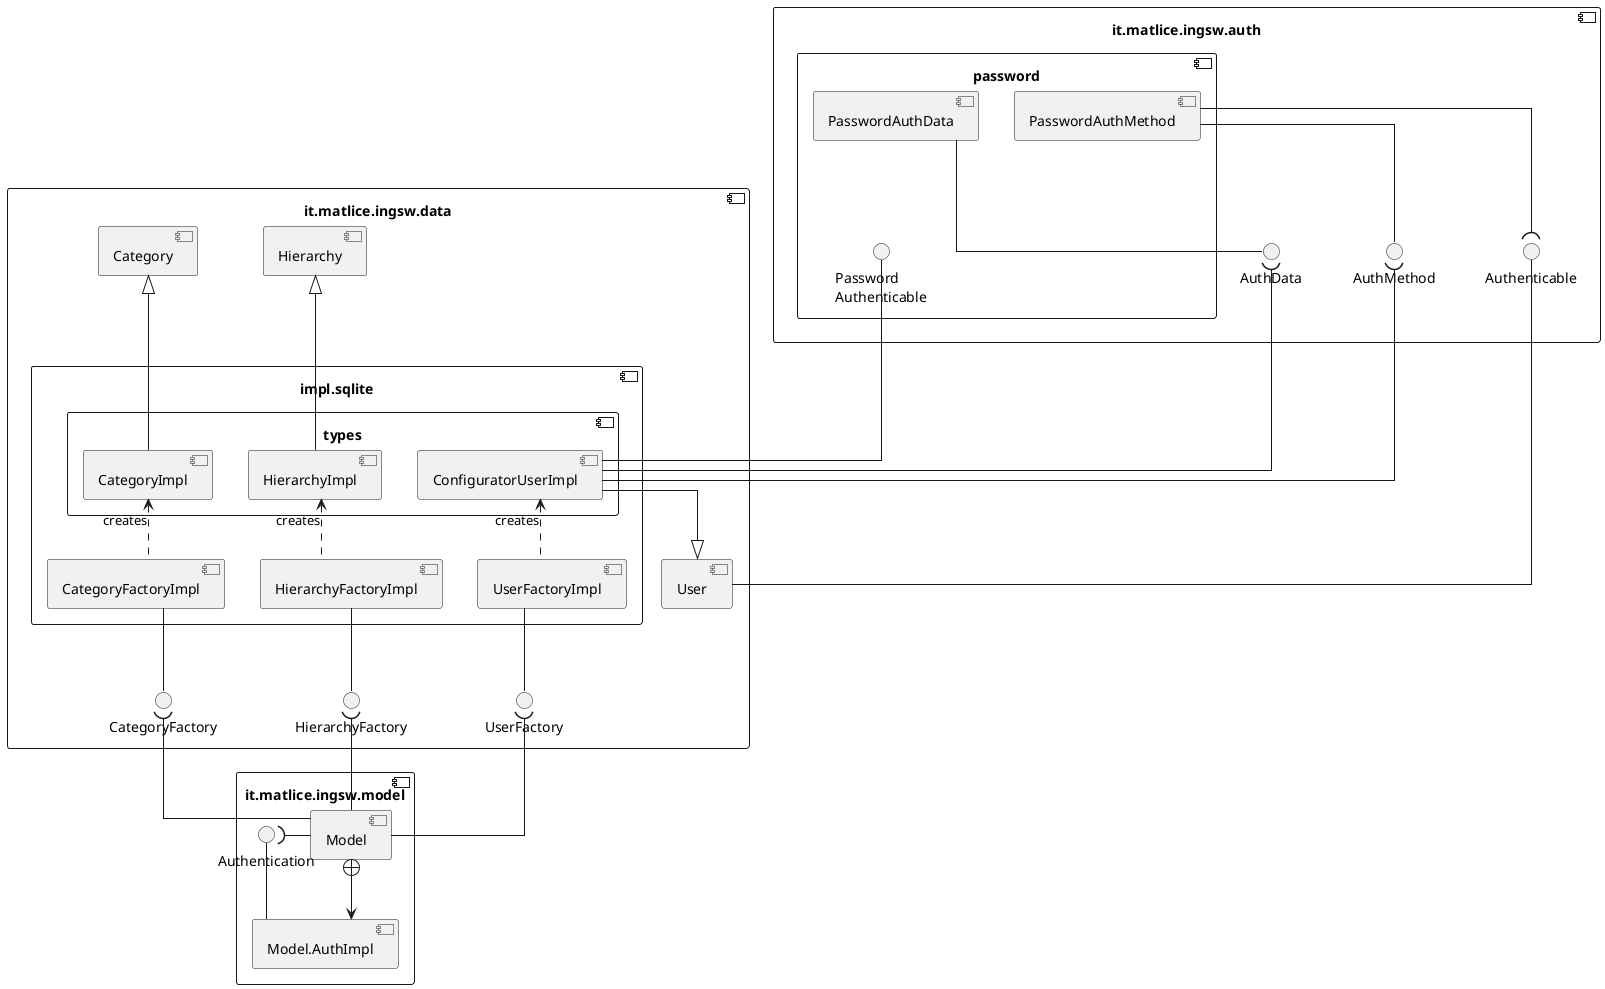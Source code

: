 @startuml
skinparam linetype ortho

component it.matlice.ingsw.auth #FFFFFF{
    interface AuthMethod
    interface Authenticable
    interface AuthData
    component password #FFFFFF{
        interface "Password\nAuthenticable" as PasswordAuthenticable
        [PasswordAuthData] -- AuthData
        [PasswordAuthData] -[hidden]-( PasswordAuthenticable
        [PasswordAuthMethod] -- AuthMethod
        [PasswordAuthMethod] --( Authenticable
    } 
} 

component it.matlice.ingsw.data #FFFFFF{

    [User] -- Authenticable
    [Category]
    [Hierarchy]

    interface UserFactory
    interface CategoryFactory
    interface HierarchyFactory

    component impl.sqlite #FFFFFF{
        [UserFactoryImpl] -- UserFactory
        [CategoryFactoryImpl] -- CategoryFactory
        [HierarchyFactoryImpl] -- HierarchyFactory

        component types #FFFFFF{
            [ConfiguratorUserImpl] -up- PasswordAuthenticable
            [ConfiguratorUserImpl] -up-( AuthMethod
            [ConfiguratorUserImpl] -up-( AuthData

            [CategoryImpl]
            [HierarchyImpl]
        }

    }
}

component it.matlice.ingsw.model #FFFFFF{

    interface Authentication

    [Model.AuthImpl] -- Authentication
    [Model] -left( Authentication

    [Model] -up-( CategoryFactory
    [Model] -up-( HierarchyFactory
    [Model] -up-( UserFactory
}

[Model] +--> [Model.AuthImpl]

[UserFactoryImpl] .up.> [ConfiguratorUserImpl]: creates
[CategoryFactoryImpl] .up.> [CategoryImpl]: creates
[HierarchyFactoryImpl] .up.> [HierarchyImpl]: creates

[ConfiguratorUserImpl] --|> User
[CategoryImpl] -up-|> Category
[HierarchyImpl] -up-|> Hierarchy


@enduml